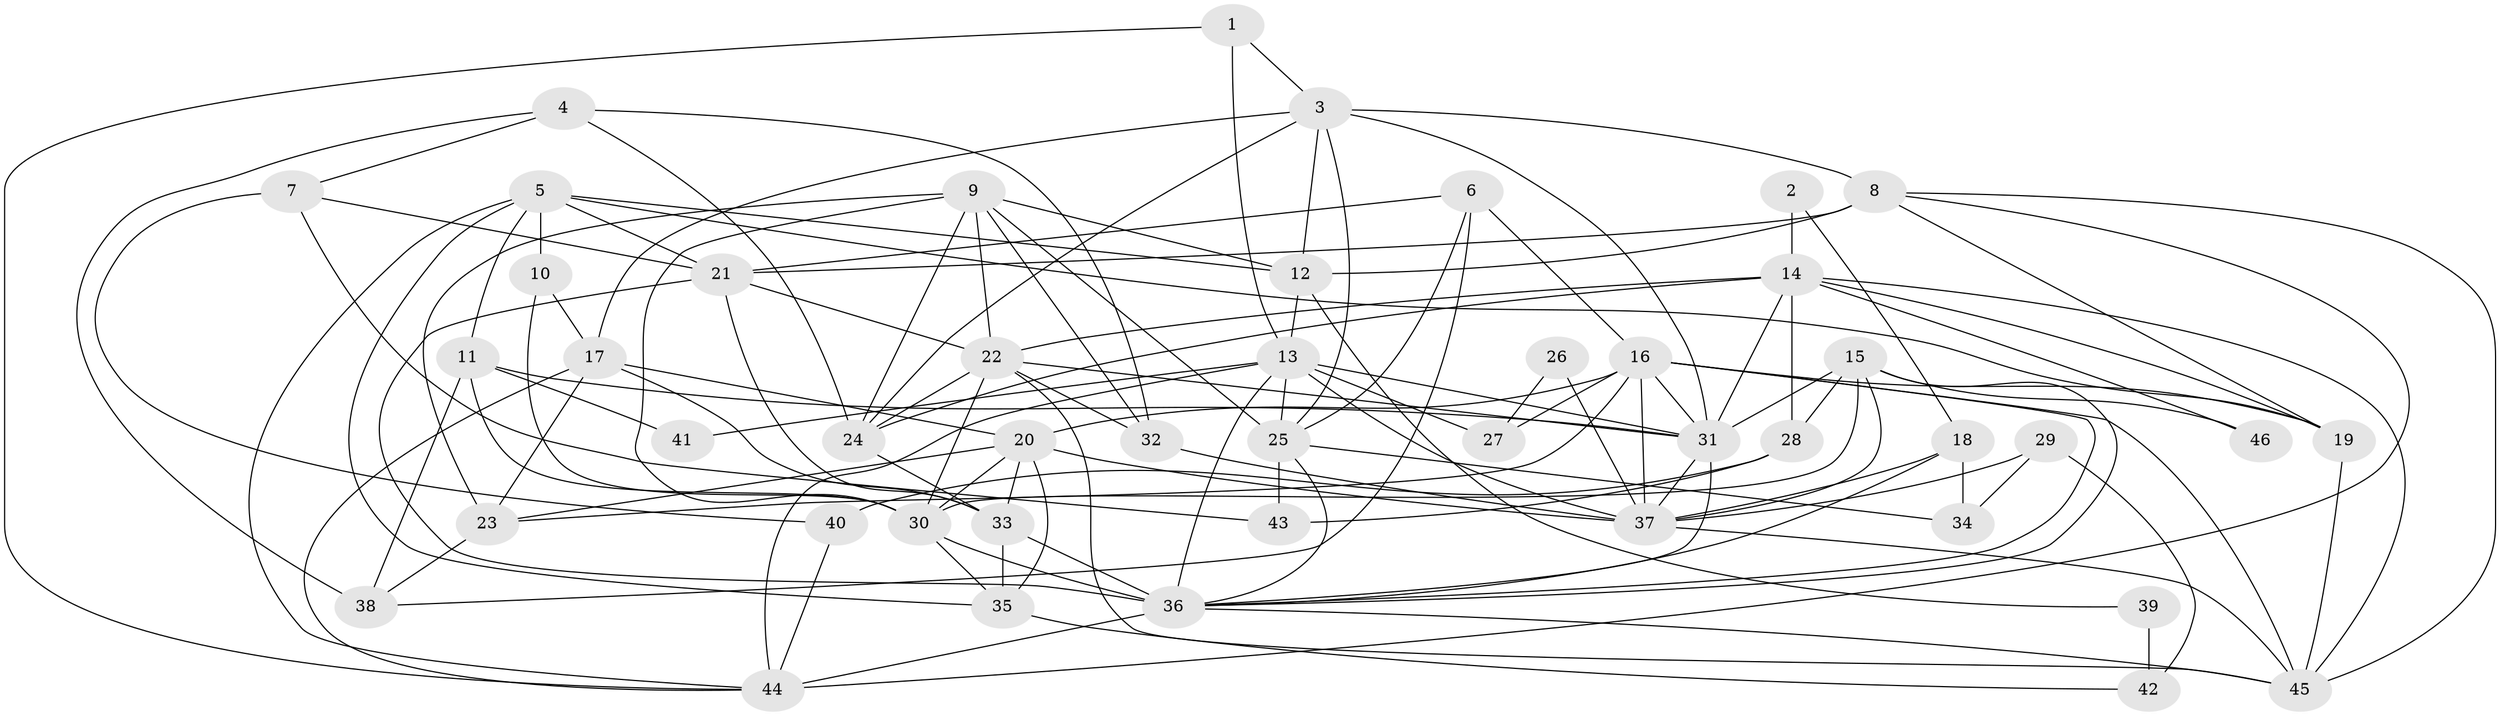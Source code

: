 // original degree distribution, {3: 0.30434782608695654, 2: 0.15217391304347827, 5: 0.21739130434782608, 4: 0.18478260869565216, 6: 0.06521739130434782, 9: 0.010869565217391304, 8: 0.010869565217391304, 7: 0.05434782608695652}
// Generated by graph-tools (version 1.1) at 2025/36/03/09/25 02:36:03]
// undirected, 46 vertices, 123 edges
graph export_dot {
graph [start="1"]
  node [color=gray90,style=filled];
  1;
  2;
  3;
  4;
  5;
  6;
  7;
  8;
  9;
  10;
  11;
  12;
  13;
  14;
  15;
  16;
  17;
  18;
  19;
  20;
  21;
  22;
  23;
  24;
  25;
  26;
  27;
  28;
  29;
  30;
  31;
  32;
  33;
  34;
  35;
  36;
  37;
  38;
  39;
  40;
  41;
  42;
  43;
  44;
  45;
  46;
  1 -- 3 [weight=1.0];
  1 -- 13 [weight=2.0];
  1 -- 44 [weight=1.0];
  2 -- 14 [weight=1.0];
  2 -- 18 [weight=1.0];
  3 -- 8 [weight=1.0];
  3 -- 12 [weight=1.0];
  3 -- 17 [weight=1.0];
  3 -- 24 [weight=1.0];
  3 -- 25 [weight=1.0];
  3 -- 31 [weight=1.0];
  4 -- 7 [weight=1.0];
  4 -- 24 [weight=1.0];
  4 -- 32 [weight=1.0];
  4 -- 38 [weight=1.0];
  5 -- 10 [weight=2.0];
  5 -- 11 [weight=1.0];
  5 -- 12 [weight=1.0];
  5 -- 19 [weight=1.0];
  5 -- 21 [weight=1.0];
  5 -- 35 [weight=1.0];
  5 -- 44 [weight=1.0];
  6 -- 16 [weight=1.0];
  6 -- 21 [weight=1.0];
  6 -- 25 [weight=1.0];
  6 -- 38 [weight=1.0];
  7 -- 21 [weight=1.0];
  7 -- 40 [weight=1.0];
  7 -- 43 [weight=1.0];
  8 -- 12 [weight=1.0];
  8 -- 19 [weight=1.0];
  8 -- 21 [weight=2.0];
  8 -- 44 [weight=1.0];
  8 -- 45 [weight=1.0];
  9 -- 12 [weight=1.0];
  9 -- 22 [weight=1.0];
  9 -- 23 [weight=1.0];
  9 -- 24 [weight=1.0];
  9 -- 25 [weight=1.0];
  9 -- 30 [weight=1.0];
  9 -- 32 [weight=1.0];
  10 -- 17 [weight=1.0];
  10 -- 30 [weight=1.0];
  11 -- 30 [weight=1.0];
  11 -- 31 [weight=1.0];
  11 -- 38 [weight=1.0];
  11 -- 41 [weight=1.0];
  12 -- 13 [weight=1.0];
  12 -- 39 [weight=1.0];
  13 -- 25 [weight=1.0];
  13 -- 27 [weight=1.0];
  13 -- 31 [weight=1.0];
  13 -- 36 [weight=1.0];
  13 -- 37 [weight=3.0];
  13 -- 41 [weight=1.0];
  13 -- 44 [weight=1.0];
  14 -- 19 [weight=1.0];
  14 -- 22 [weight=1.0];
  14 -- 24 [weight=1.0];
  14 -- 28 [weight=1.0];
  14 -- 31 [weight=1.0];
  14 -- 45 [weight=1.0];
  14 -- 46 [weight=1.0];
  15 -- 28 [weight=1.0];
  15 -- 30 [weight=1.0];
  15 -- 31 [weight=1.0];
  15 -- 36 [weight=2.0];
  15 -- 37 [weight=2.0];
  15 -- 46 [weight=1.0];
  16 -- 19 [weight=1.0];
  16 -- 20 [weight=1.0];
  16 -- 23 [weight=1.0];
  16 -- 27 [weight=1.0];
  16 -- 31 [weight=1.0];
  16 -- 36 [weight=1.0];
  16 -- 37 [weight=1.0];
  16 -- 45 [weight=1.0];
  17 -- 20 [weight=2.0];
  17 -- 23 [weight=1.0];
  17 -- 33 [weight=1.0];
  17 -- 44 [weight=1.0];
  18 -- 34 [weight=1.0];
  18 -- 36 [weight=1.0];
  18 -- 37 [weight=1.0];
  19 -- 45 [weight=1.0];
  20 -- 23 [weight=1.0];
  20 -- 30 [weight=1.0];
  20 -- 33 [weight=1.0];
  20 -- 35 [weight=1.0];
  20 -- 37 [weight=1.0];
  21 -- 22 [weight=1.0];
  21 -- 33 [weight=1.0];
  21 -- 36 [weight=5.0];
  22 -- 24 [weight=1.0];
  22 -- 30 [weight=1.0];
  22 -- 31 [weight=1.0];
  22 -- 32 [weight=1.0];
  22 -- 45 [weight=1.0];
  23 -- 38 [weight=1.0];
  24 -- 33 [weight=1.0];
  25 -- 34 [weight=1.0];
  25 -- 36 [weight=2.0];
  25 -- 43 [weight=1.0];
  26 -- 27 [weight=1.0];
  26 -- 37 [weight=1.0];
  28 -- 40 [weight=1.0];
  28 -- 43 [weight=1.0];
  29 -- 34 [weight=1.0];
  29 -- 37 [weight=1.0];
  29 -- 42 [weight=1.0];
  30 -- 35 [weight=1.0];
  30 -- 36 [weight=2.0];
  31 -- 36 [weight=1.0];
  31 -- 37 [weight=1.0];
  32 -- 37 [weight=1.0];
  33 -- 35 [weight=1.0];
  33 -- 36 [weight=2.0];
  35 -- 42 [weight=1.0];
  36 -- 44 [weight=1.0];
  36 -- 45 [weight=1.0];
  37 -- 45 [weight=1.0];
  39 -- 42 [weight=1.0];
  40 -- 44 [weight=1.0];
}
